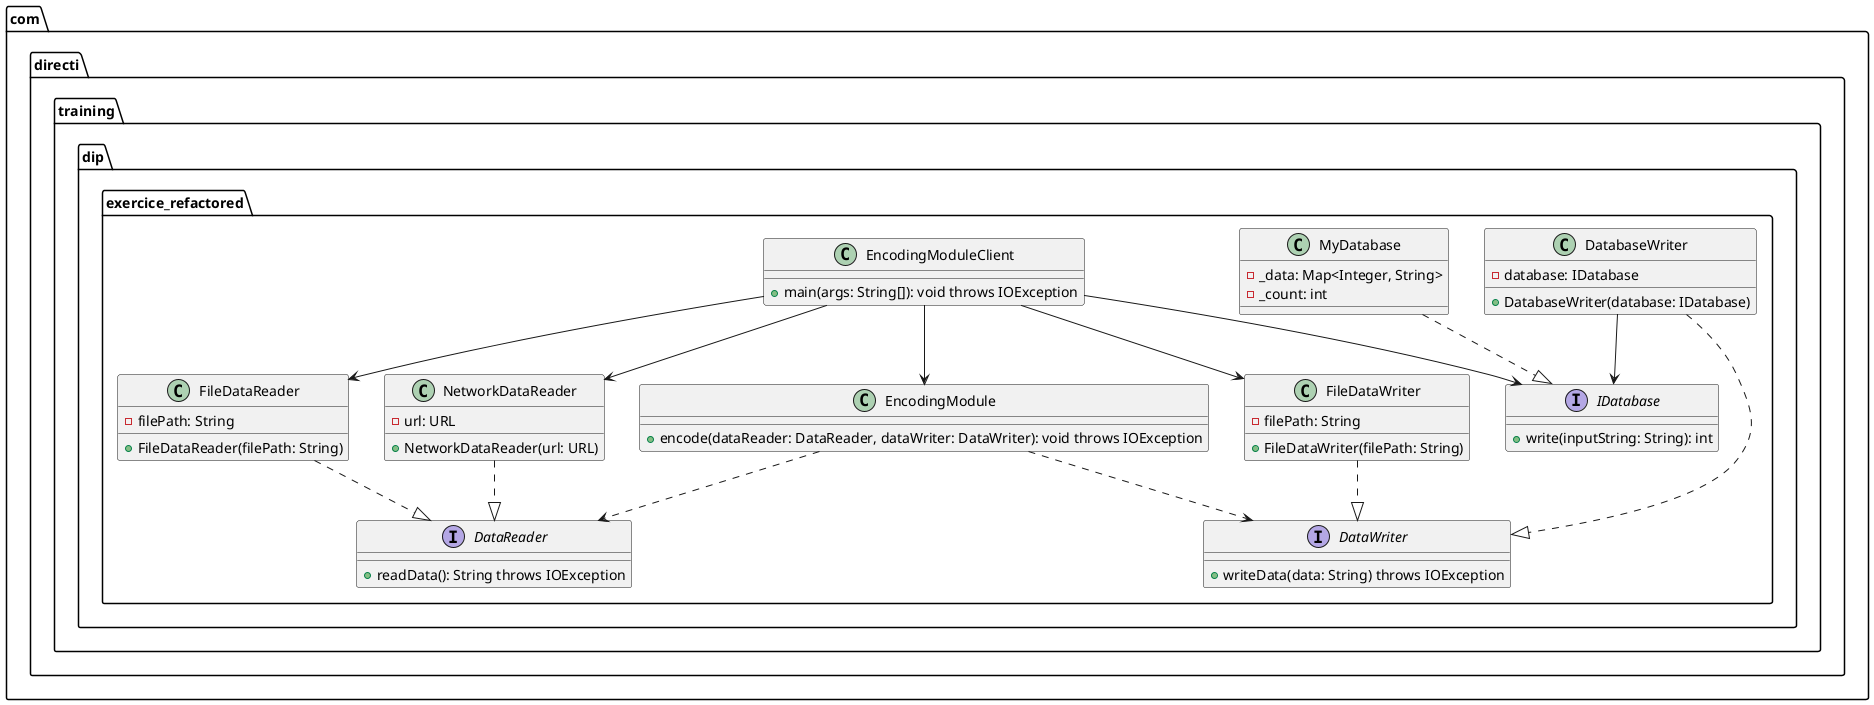 @startuml new_dip

package com.directi.training.dip.exercice_refactored {
    interface DataReader {
        +readData(): String throws IOException
    }

    interface DataWriter {
        +writeData(data: String) throws IOException
    }

    class DatabaseWriter {
        -database: IDatabase
        +DatabaseWriter(database: IDatabase)
    }

    class EncodingModule {
        +encode(dataReader: DataReader, dataWriter: DataWriter): void throws IOException
    }

    class EncodingModuleClient {
        +main(args: String[]): void throws IOException
    }

    class FileDataReader {
        -filePath: String
        +FileDataReader(filePath: String)
    }

    class FileDataWriter {
        -filePath: String
        +FileDataWriter(filePath: String)
    }

    interface IDatabase {
        +write(inputString: String): int
    }

    class MyDatabase {
        -_data: Map<Integer, String>
        -_count: int
    }

    class NetworkDataReader {
        -url: URL
        +NetworkDataReader(url: URL)
    }
}

EncodingModuleClient --> FileDataReader
EncodingModuleClient --> FileDataWriter
EncodingModuleClient --> EncodingModule
EncodingModuleClient --> NetworkDataReader
EncodingModuleClient --> IDatabase
DatabaseWriter --> IDatabase
EncodingModule ..> DataReader
EncodingModule ..> DataWriter
FileDataReader ..|> DataReader
FileDataWriter ..|> DataWriter
NetworkDataReader ..|> DataReader
DatabaseWriter ..|> DataWriter
MyDatabase ..|> IDatabase

@enduml
